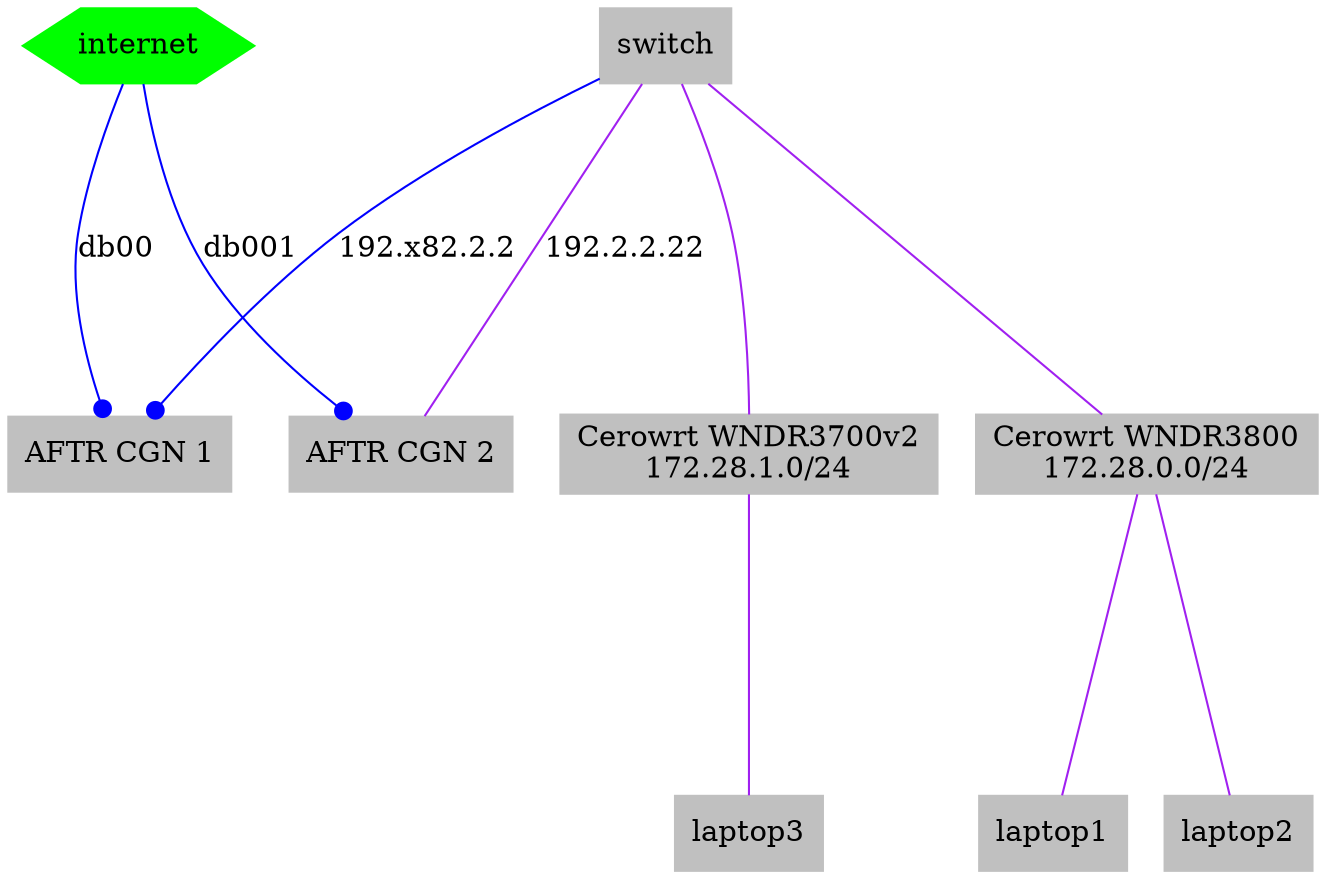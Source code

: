 digraph G {
 ranksep=2;
 ratio=auto;
"SWITCH" [ label="switch" shape="box",style="filled",color="grey" ];
"Internet" [ label="internet", shape="hexagon",style="filled",color="green" ];
"CGN2" [ label="AFTR CGN 2",shape="box",style="filled",color="grey" ];
"CGN1" [ label="AFTR CGN 1",shape="box",style="filled",color="grey" ];
"SD-CPE1" [ label="Cerowrt WNDR3800\n172.28.0.0/24",shape="box",style="filled",color="grey" ];
"SD-CPE2" [ label="Cerowrt WNDR3700v2\n172.28.1.0/24",shape="box",style="filled",color="grey" ];
"SWITCH" -> "CGN1" [ label="192.x82.2.2",color="blue",arrowhead="dot" ];
"SWITCH" -> "CGN2" [ label="192.2.2.22",color="purple",arrowhead="none" ];
"SWITCH" -> "SD-CPE1" [ color="purple",arrowhead="none" ];
"SWITCH" -> "SD-CPE2" [ color="purple",arrowhead="none" ];
"client1" [ label="laptop1",shape="box",style="filled",color="grey" ];
"client2" [ label="laptop2",shape="box",style="filled",color="grey" ];
"client3" [ label="laptop3",shape="box",style="filled",color="grey" ];
"Internet" -> "CGN1" [ label="db00",color="blue",arrowhead="dot" ];
"Internet" -> "CGN2" [ label="db001",color="blue",arrowhead="dot" ];
"SD-CPE1" -> "client1" [ color="purple",arrowhead="none" ];
"SD-CPE1" -> "client2" [ color="purple",arrowhead="none" ];
"SD-CPE2" -> "client3" [ color="purple",arrowhead="none" ];
}
